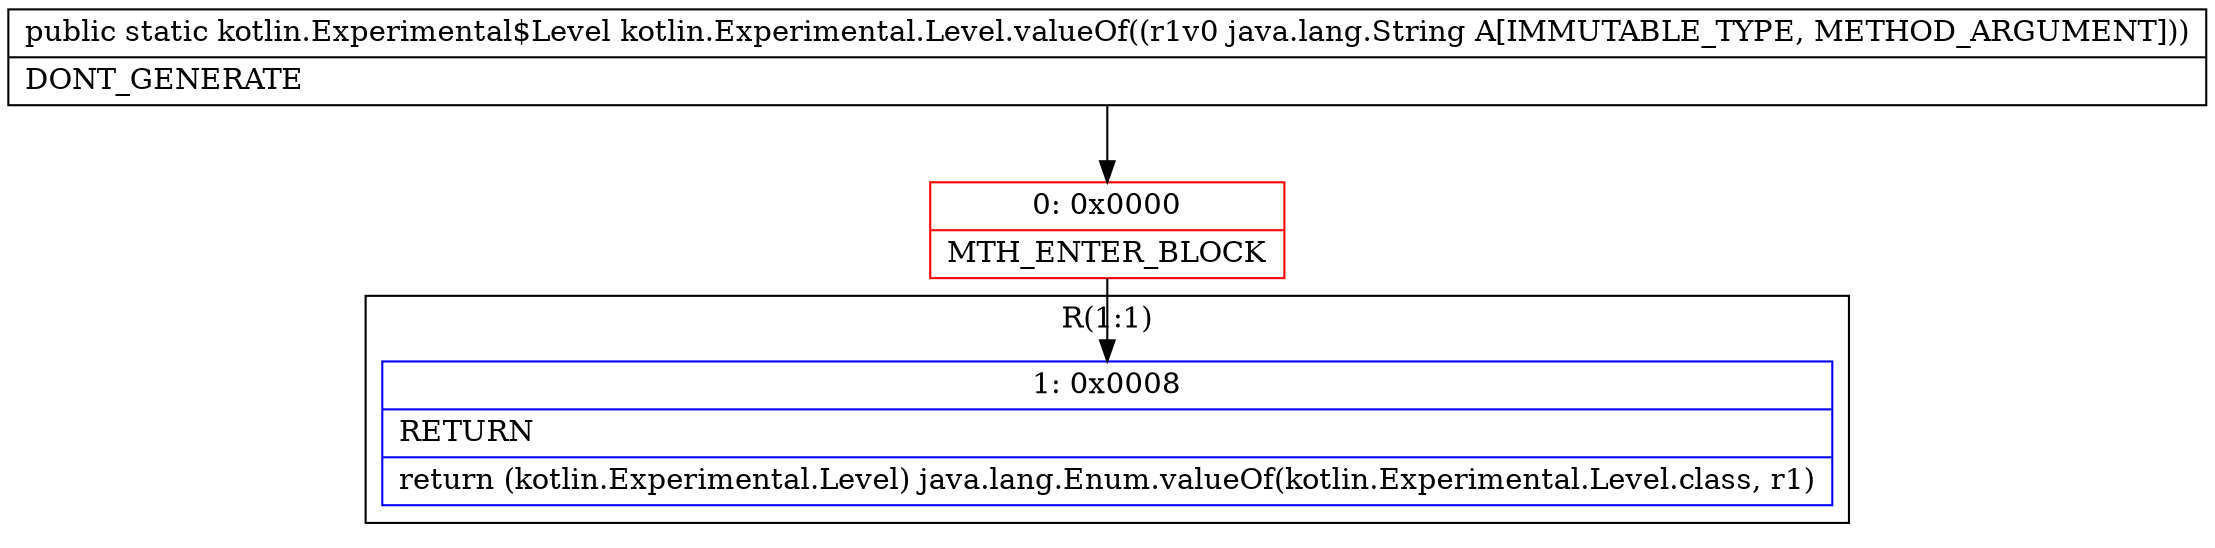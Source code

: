 digraph "CFG forkotlin.Experimental.Level.valueOf(Ljava\/lang\/String;)Lkotlin\/Experimental$Level;" {
subgraph cluster_Region_1998560223 {
label = "R(1:1)";
node [shape=record,color=blue];
Node_1 [shape=record,label="{1\:\ 0x0008|RETURN\l|return (kotlin.Experimental.Level) java.lang.Enum.valueOf(kotlin.Experimental.Level.class, r1)\l}"];
}
Node_0 [shape=record,color=red,label="{0\:\ 0x0000|MTH_ENTER_BLOCK\l}"];
MethodNode[shape=record,label="{public static kotlin.Experimental$Level kotlin.Experimental.Level.valueOf((r1v0 java.lang.String A[IMMUTABLE_TYPE, METHOD_ARGUMENT]))  | DONT_GENERATE\l}"];
MethodNode -> Node_0;
Node_0 -> Node_1;
}

